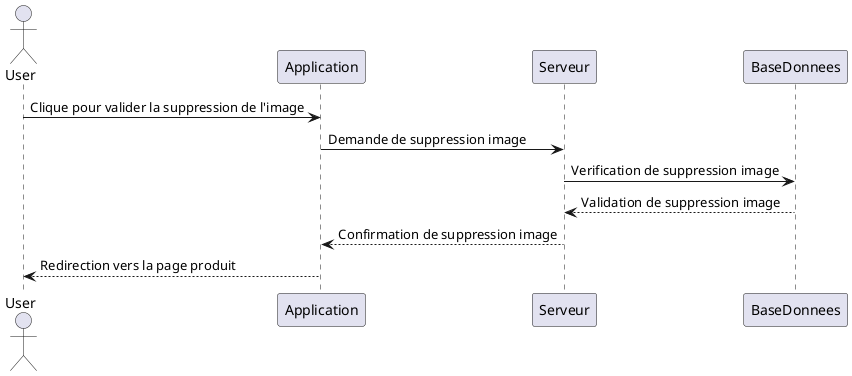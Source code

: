 @startuml diagramme sequence suppression image

actor User as U
participant Application as App
participant Serveur as S
participant BaseDonnees as Bdd

U -> App :Clique pour valider la suppression de l'image
App -> S :Demande de suppression image
S -> Bdd :Verification de suppression image

Bdd --> S :Validation de suppression image
S --> App :Confirmation de suppression image
App --> U :Redirection vers la page produit